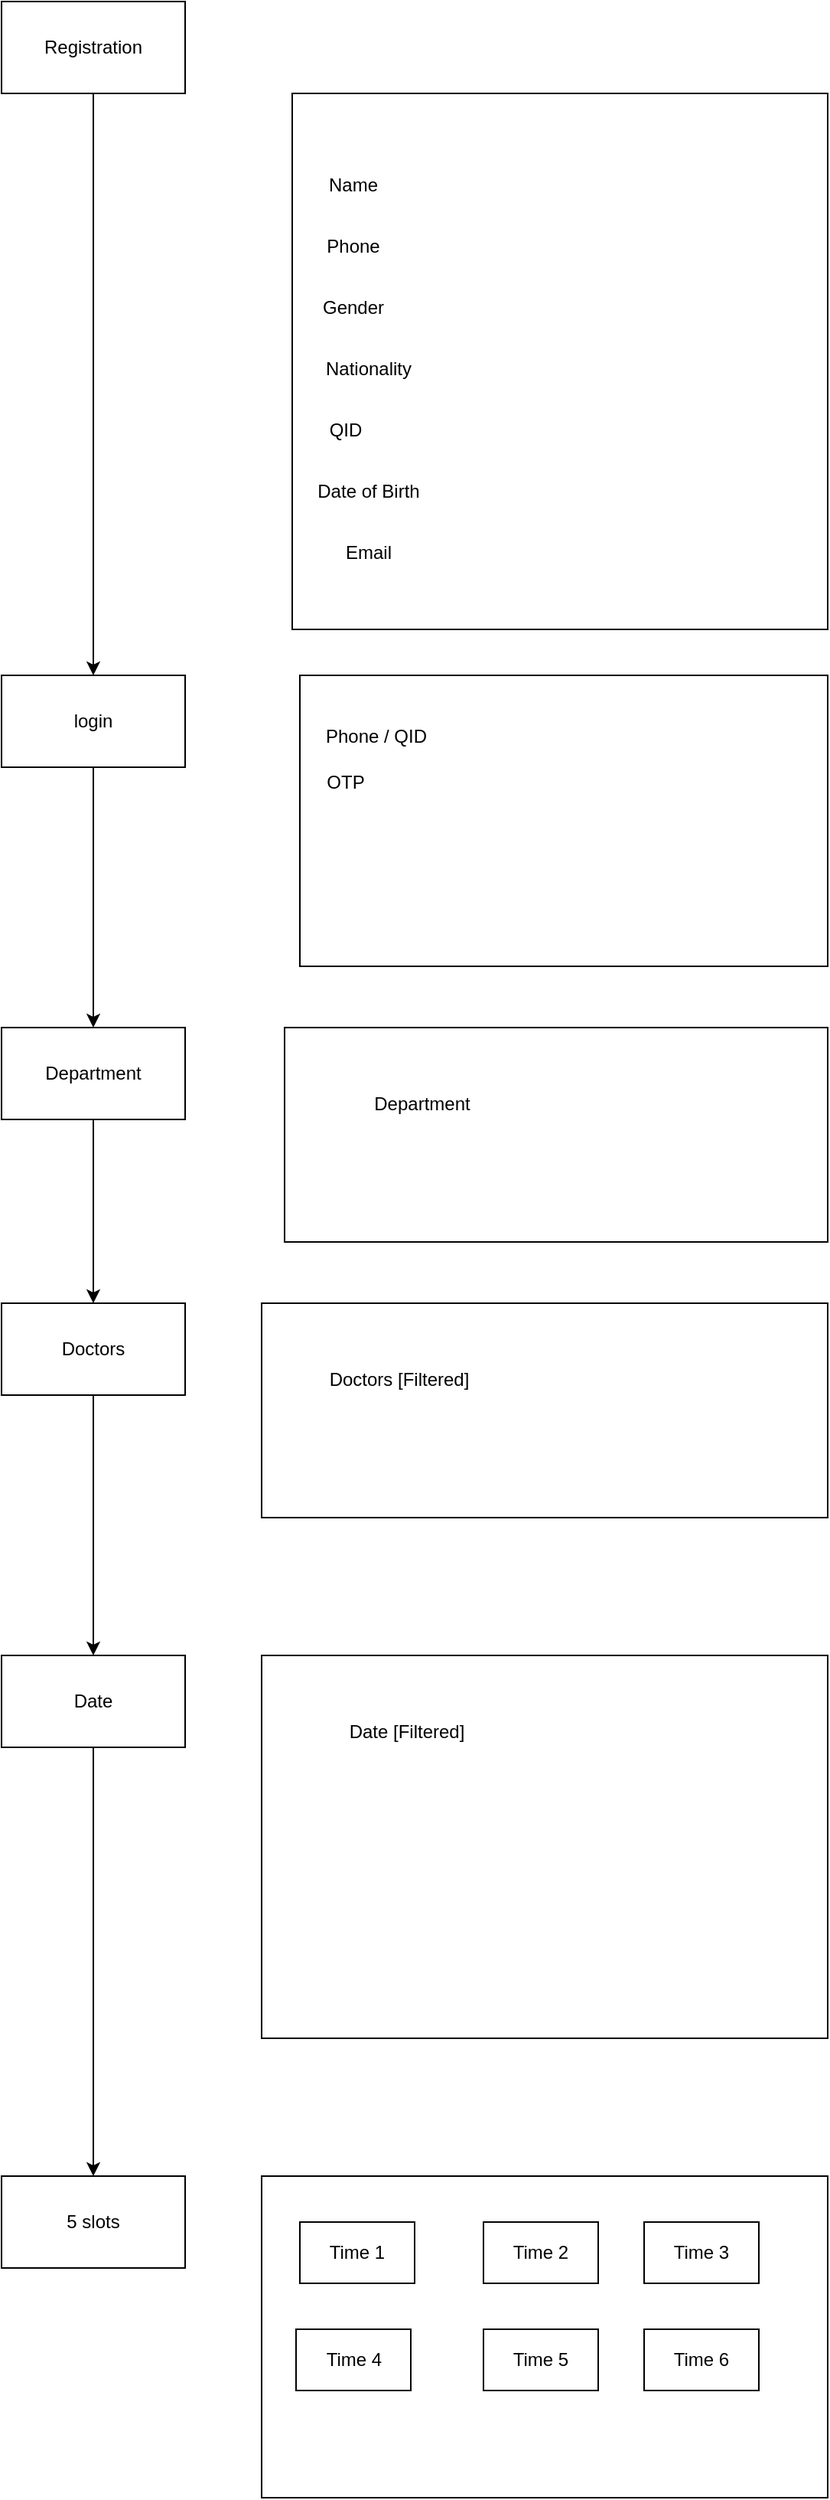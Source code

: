 <mxfile version="14.5.10" type="github">
  <diagram name="Page-1" id="efa7a0a1-bf9b-a30e-e6df-94a7791c09e9">
    <mxGraphModel dx="1366" dy="804" grid="1" gridSize="10" guides="1" tooltips="1" connect="1" arrows="1" fold="1" page="1" pageScale="1" pageWidth="826" pageHeight="1169" background="#ffffff" math="0" shadow="0">
      <root>
        <mxCell id="0" />
        <mxCell id="1" parent="0" />
        <mxCell id="zFWSbVlcI5qrdmy_Arc6-117" value="" style="edgeStyle=orthogonalEdgeStyle;rounded=0;orthogonalLoop=1;jettySize=auto;html=1;" edge="1" parent="1" source="zFWSbVlcI5qrdmy_Arc6-114" target="zFWSbVlcI5qrdmy_Arc6-116">
          <mxGeometry relative="1" as="geometry" />
        </mxCell>
        <mxCell id="zFWSbVlcI5qrdmy_Arc6-114" value="&lt;div&gt;login&lt;/div&gt;" style="rounded=0;whiteSpace=wrap;html=1;" vertex="1" parent="1">
          <mxGeometry x="60" y="460" width="120" height="60" as="geometry" />
        </mxCell>
        <mxCell id="zFWSbVlcI5qrdmy_Arc6-118" style="edgeStyle=orthogonalEdgeStyle;rounded=0;orthogonalLoop=1;jettySize=auto;html=1;" edge="1" parent="1" source="zFWSbVlcI5qrdmy_Arc6-115" target="zFWSbVlcI5qrdmy_Arc6-114">
          <mxGeometry relative="1" as="geometry" />
        </mxCell>
        <mxCell id="zFWSbVlcI5qrdmy_Arc6-115" value="&lt;div&gt;Registration&lt;/div&gt;" style="rounded=0;whiteSpace=wrap;html=1;" vertex="1" parent="1">
          <mxGeometry x="60" y="20" width="120" height="60" as="geometry" />
        </mxCell>
        <mxCell id="zFWSbVlcI5qrdmy_Arc6-120" value="" style="edgeStyle=orthogonalEdgeStyle;rounded=0;orthogonalLoop=1;jettySize=auto;html=1;" edge="1" parent="1" source="zFWSbVlcI5qrdmy_Arc6-116" target="zFWSbVlcI5qrdmy_Arc6-119">
          <mxGeometry relative="1" as="geometry">
            <mxPoint x="190" y="830" as="targetPoint" />
          </mxGeometry>
        </mxCell>
        <mxCell id="zFWSbVlcI5qrdmy_Arc6-116" value="Department" style="rounded=0;whiteSpace=wrap;html=1;" vertex="1" parent="1">
          <mxGeometry x="60" y="690" width="120" height="60" as="geometry" />
        </mxCell>
        <mxCell id="zFWSbVlcI5qrdmy_Arc6-122" value="" style="edgeStyle=orthogonalEdgeStyle;rounded=0;orthogonalLoop=1;jettySize=auto;html=1;" edge="1" parent="1" source="zFWSbVlcI5qrdmy_Arc6-119" target="zFWSbVlcI5qrdmy_Arc6-121">
          <mxGeometry relative="1" as="geometry" />
        </mxCell>
        <mxCell id="zFWSbVlcI5qrdmy_Arc6-119" value="&lt;div&gt;Doctors&lt;/div&gt;" style="rounded=0;whiteSpace=wrap;html=1;" vertex="1" parent="1">
          <mxGeometry x="60" y="870" width="120" height="60" as="geometry" />
        </mxCell>
        <mxCell id="zFWSbVlcI5qrdmy_Arc6-124" value="" style="edgeStyle=orthogonalEdgeStyle;rounded=0;orthogonalLoop=1;jettySize=auto;html=1;" edge="1" parent="1" source="zFWSbVlcI5qrdmy_Arc6-121" target="zFWSbVlcI5qrdmy_Arc6-123">
          <mxGeometry relative="1" as="geometry" />
        </mxCell>
        <mxCell id="zFWSbVlcI5qrdmy_Arc6-121" value="&lt;div&gt;Date&lt;/div&gt;" style="rounded=0;whiteSpace=wrap;html=1;" vertex="1" parent="1">
          <mxGeometry x="60" y="1100" width="120" height="60" as="geometry" />
        </mxCell>
        <mxCell id="zFWSbVlcI5qrdmy_Arc6-123" value="&lt;div&gt;5 slots&lt;/div&gt;" style="rounded=0;whiteSpace=wrap;html=1;" vertex="1" parent="1">
          <mxGeometry x="60" y="1440" width="120" height="60" as="geometry" />
        </mxCell>
        <mxCell id="zFWSbVlcI5qrdmy_Arc6-125" value="" style="whiteSpace=wrap;html=1;aspect=fixed;" vertex="1" parent="1">
          <mxGeometry x="250" y="80" width="350" height="350" as="geometry" />
        </mxCell>
        <mxCell id="zFWSbVlcI5qrdmy_Arc6-126" value="&lt;div&gt;Name&lt;/div&gt;" style="text;html=1;strokeColor=none;fillColor=none;align=center;verticalAlign=middle;whiteSpace=wrap;rounded=0;" vertex="1" parent="1">
          <mxGeometry x="270" y="130" width="40" height="20" as="geometry" />
        </mxCell>
        <mxCell id="zFWSbVlcI5qrdmy_Arc6-128" value="Phone" style="text;html=1;strokeColor=none;fillColor=none;align=center;verticalAlign=middle;whiteSpace=wrap;rounded=0;" vertex="1" parent="1">
          <mxGeometry x="270" y="170" width="40" height="20" as="geometry" />
        </mxCell>
        <mxCell id="zFWSbVlcI5qrdmy_Arc6-129" value="Gender" style="text;html=1;strokeColor=none;fillColor=none;align=center;verticalAlign=middle;whiteSpace=wrap;rounded=0;" vertex="1" parent="1">
          <mxGeometry x="270" y="210" width="40" height="20" as="geometry" />
        </mxCell>
        <mxCell id="zFWSbVlcI5qrdmy_Arc6-131" value="&lt;div&gt;Nationality&lt;/div&gt;" style="text;html=1;strokeColor=none;fillColor=none;align=center;verticalAlign=middle;whiteSpace=wrap;rounded=0;" vertex="1" parent="1">
          <mxGeometry x="280" y="250" width="40" height="20" as="geometry" />
        </mxCell>
        <mxCell id="zFWSbVlcI5qrdmy_Arc6-132" value="QID" style="text;html=1;strokeColor=none;fillColor=none;align=center;verticalAlign=middle;whiteSpace=wrap;rounded=0;" vertex="1" parent="1">
          <mxGeometry x="265" y="290" width="40" height="20" as="geometry" />
        </mxCell>
        <mxCell id="zFWSbVlcI5qrdmy_Arc6-133" value="Date of Birth" style="text;html=1;strokeColor=none;fillColor=none;align=center;verticalAlign=middle;whiteSpace=wrap;rounded=0;" vertex="1" parent="1">
          <mxGeometry x="255" y="330" width="90" height="20" as="geometry" />
        </mxCell>
        <mxCell id="zFWSbVlcI5qrdmy_Arc6-135" value="" style="rounded=0;whiteSpace=wrap;html=1;" vertex="1" parent="1">
          <mxGeometry x="255" y="460" width="345" height="190" as="geometry" />
        </mxCell>
        <mxCell id="zFWSbVlcI5qrdmy_Arc6-136" value="Phone / QID" style="text;html=1;strokeColor=none;fillColor=none;align=center;verticalAlign=middle;whiteSpace=wrap;rounded=0;" vertex="1" parent="1">
          <mxGeometry x="255" y="490" width="100" height="20" as="geometry" />
        </mxCell>
        <mxCell id="zFWSbVlcI5qrdmy_Arc6-137" value="OTP" style="text;html=1;strokeColor=none;fillColor=none;align=center;verticalAlign=middle;whiteSpace=wrap;rounded=0;" vertex="1" parent="1">
          <mxGeometry x="265" y="520" width="40" height="20" as="geometry" />
        </mxCell>
        <mxCell id="zFWSbVlcI5qrdmy_Arc6-139" value="Email" style="text;html=1;strokeColor=none;fillColor=none;align=center;verticalAlign=middle;whiteSpace=wrap;rounded=0;" vertex="1" parent="1">
          <mxGeometry x="255" y="370" width="90" height="20" as="geometry" />
        </mxCell>
        <mxCell id="zFWSbVlcI5qrdmy_Arc6-140" value="" style="rounded=0;whiteSpace=wrap;html=1;" vertex="1" parent="1">
          <mxGeometry x="245" y="690" width="355" height="140" as="geometry" />
        </mxCell>
        <mxCell id="zFWSbVlcI5qrdmy_Arc6-141" value="Department" style="text;html=1;strokeColor=none;fillColor=none;align=center;verticalAlign=middle;whiteSpace=wrap;rounded=0;" vertex="1" parent="1">
          <mxGeometry x="280" y="730" width="110" height="20" as="geometry" />
        </mxCell>
        <mxCell id="zFWSbVlcI5qrdmy_Arc6-142" value="" style="rounded=0;whiteSpace=wrap;html=1;" vertex="1" parent="1">
          <mxGeometry x="230" y="870" width="370" height="140" as="geometry" />
        </mxCell>
        <mxCell id="zFWSbVlcI5qrdmy_Arc6-143" value="Doctors [Filtered]" style="text;html=1;strokeColor=none;fillColor=none;align=center;verticalAlign=middle;whiteSpace=wrap;rounded=0;" vertex="1" parent="1">
          <mxGeometry x="265" y="910" width="110" height="20" as="geometry" />
        </mxCell>
        <mxCell id="zFWSbVlcI5qrdmy_Arc6-144" value="" style="rounded=0;whiteSpace=wrap;html=1;" vertex="1" parent="1">
          <mxGeometry x="230" y="1100" width="370" height="250" as="geometry" />
        </mxCell>
        <mxCell id="zFWSbVlcI5qrdmy_Arc6-145" value="Date [Filtered]" style="text;html=1;strokeColor=none;fillColor=none;align=center;verticalAlign=middle;whiteSpace=wrap;rounded=0;" vertex="1" parent="1">
          <mxGeometry x="270" y="1140" width="110" height="20" as="geometry" />
        </mxCell>
        <mxCell id="zFWSbVlcI5qrdmy_Arc6-146" value="" style="rounded=0;whiteSpace=wrap;html=1;" vertex="1" parent="1">
          <mxGeometry x="230" y="1440" width="370" height="210" as="geometry" />
        </mxCell>
        <mxCell id="zFWSbVlcI5qrdmy_Arc6-147" value="Time 1" style="rounded=0;whiteSpace=wrap;html=1;" vertex="1" parent="1">
          <mxGeometry x="255" y="1470" width="75" height="40" as="geometry" />
        </mxCell>
        <mxCell id="zFWSbVlcI5qrdmy_Arc6-148" value="Time 4" style="rounded=0;whiteSpace=wrap;html=1;" vertex="1" parent="1">
          <mxGeometry x="252.5" y="1540" width="75" height="40" as="geometry" />
        </mxCell>
        <mxCell id="zFWSbVlcI5qrdmy_Arc6-149" value="Time 5" style="rounded=0;whiteSpace=wrap;html=1;" vertex="1" parent="1">
          <mxGeometry x="375" y="1540" width="75" height="40" as="geometry" />
        </mxCell>
        <mxCell id="zFWSbVlcI5qrdmy_Arc6-150" value="Time 2" style="rounded=0;whiteSpace=wrap;html=1;" vertex="1" parent="1">
          <mxGeometry x="375" y="1470" width="75" height="40" as="geometry" />
        </mxCell>
        <mxCell id="zFWSbVlcI5qrdmy_Arc6-151" value="&lt;div&gt;Time 3&lt;/div&gt;" style="rounded=0;whiteSpace=wrap;html=1;" vertex="1" parent="1">
          <mxGeometry x="480" y="1470" width="75" height="40" as="geometry" />
        </mxCell>
        <mxCell id="zFWSbVlcI5qrdmy_Arc6-152" value="Time 6" style="rounded=0;whiteSpace=wrap;html=1;" vertex="1" parent="1">
          <mxGeometry x="480" y="1540" width="75" height="40" as="geometry" />
        </mxCell>
      </root>
    </mxGraphModel>
  </diagram>
</mxfile>
